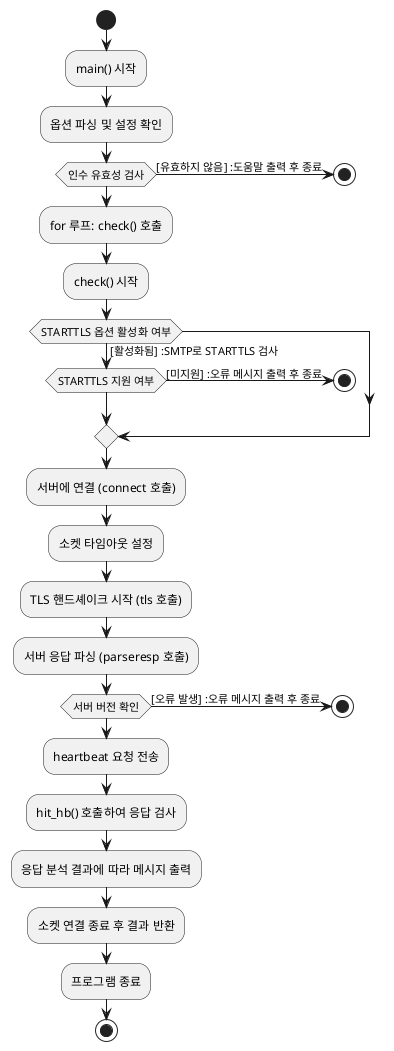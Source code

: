 @startuml
skinparam defaultFontName "Malgun Gothic"  // 한글 폰트 설정 (맑은 고딕)

start
:main() 시작;
:옵션 파싱 및 설정 확인;
if (인수 유효성 검사) then
  ->[유효하지 않음] :도움말 출력 후 종료;
  stop
else
  ->[유효함] :서버 및 포트 설정;
endif

:for 루프: check() 호출;
:check() 시작;
if (STARTTLS 옵션 활성화 여부) then
  ->[활성화됨] :SMTP로 STARTTLS 검사;
  if (STARTTLS 지원 여부) then
    ->[미지원] :오류 메시지 출력 후 종료;
    stop
  else
    ->[지원됨] :STARTTLS 확인 후 SMTP 종료;
  endif
endif

:서버에 연결 (connect 호출);
:소켓 타임아웃 설정;
:TLS 핸드셰이크 시작 (tls 호출);

:서버 응답 파싱 (parseresp 호출);
if (서버 버전 확인) then
  ->[오류 발생] :오류 메시지 출력 후 종료;
  stop
else
  ->[버전 확인됨] :서버 TLS 버전 출력;
endif

:heartbeat 요청 전송;
:hit_hb() 호출하여 응답 검사;

:응답 분석 결과에 따라 메시지 출력;
:소켓 연결 종료 후 결과 반환;
:프로그램 종료;
stop
@enduml
